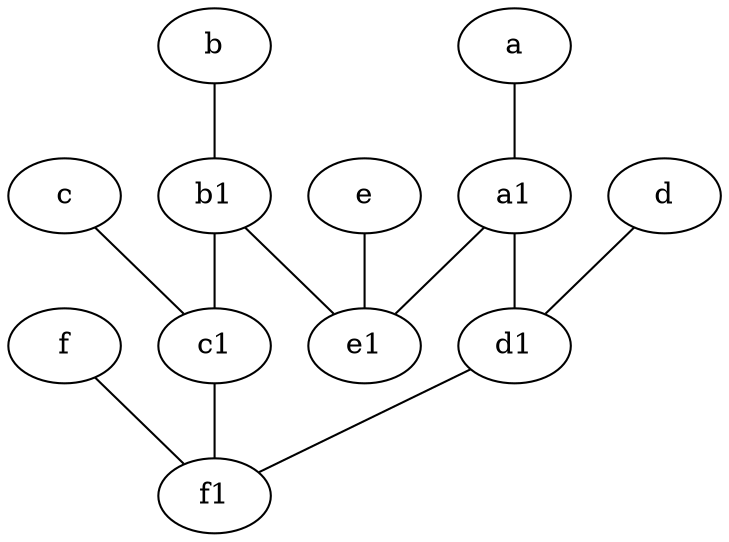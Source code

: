 graph {
	node [labelfontsize=50]
	e1 [labelfontsize=50 pos="7,7!"]
	a [labelfontsize=50 pos="8,2!"]
	a1 [labelfontsize=50 pos="8,3!"]
	f1 [labelfontsize=50 pos="3,8!"]
	e [labelfontsize=50 pos="7,9!"]
	b [labelfontsize=50 pos="10,4!"]
	d1 [labelfontsize=50 pos="3,5!"]
	b1 [labelfontsize=50 pos="9,4!"]
	d [labelfontsize=50 pos="2,5!"]
	f [labelfontsize=50 pos="3,9!"]
	c1 [labelfontsize=50 pos="4.5,3!"]
	c [labelfontsize=50 pos="4.5,2!"]
	a -- a1
	a1 -- d1
	e -- e1
	b1 -- c1
	b -- b1
	b1 -- e1
	a1 -- e1
	f -- f1
	c1 -- f1
	d -- d1
	c -- c1
	d1 -- f1
}
